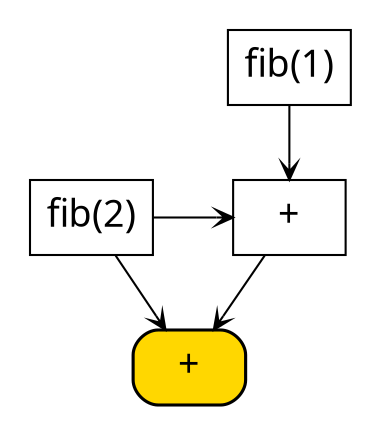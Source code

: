 digraph "STEP1"
{
  overlap = false;
  splines = true;
  ranksep = 0.5;
  graph [pad="0.2"; nodesep="0.5"];
  edge [arrowhead=vee,arrowsize=0.8];


  node [shape=box,fontname="SF Mono",fontsize=18];

  {node [shape=box,label="+",fillcolor=gold,penwidth=1.5,style="filled,rounded",shape=box,margin="0.1,0.1"] "fib_4"}
  {node [shape=box,label="+",group=B] "fib_3"}
  {node [shape=box,label="fib(2)",group=A] "fib_2"}
  {node [shape=box,label="fib(1)",group=B] "fib_1"}
  {node [shape=box,label="fib(0)",style=invis,group=A] "fib_0"}

  {rank = sink; "fib_4"}
  {rank = source; "fib_0"; "fib_1"}
  {rank = same; "fib_2"; "fib_3"}

  "fib_3" -> "fib_4";
  "fib_2" -> "fib_4";
  "fib_2" -> "fib_3";
  "fib_1" -> "fib_3";
  "fib_1" -> "fib_2" [style="invis"];
  "fib_0" -> "fib_2" [style="invis"];
}
